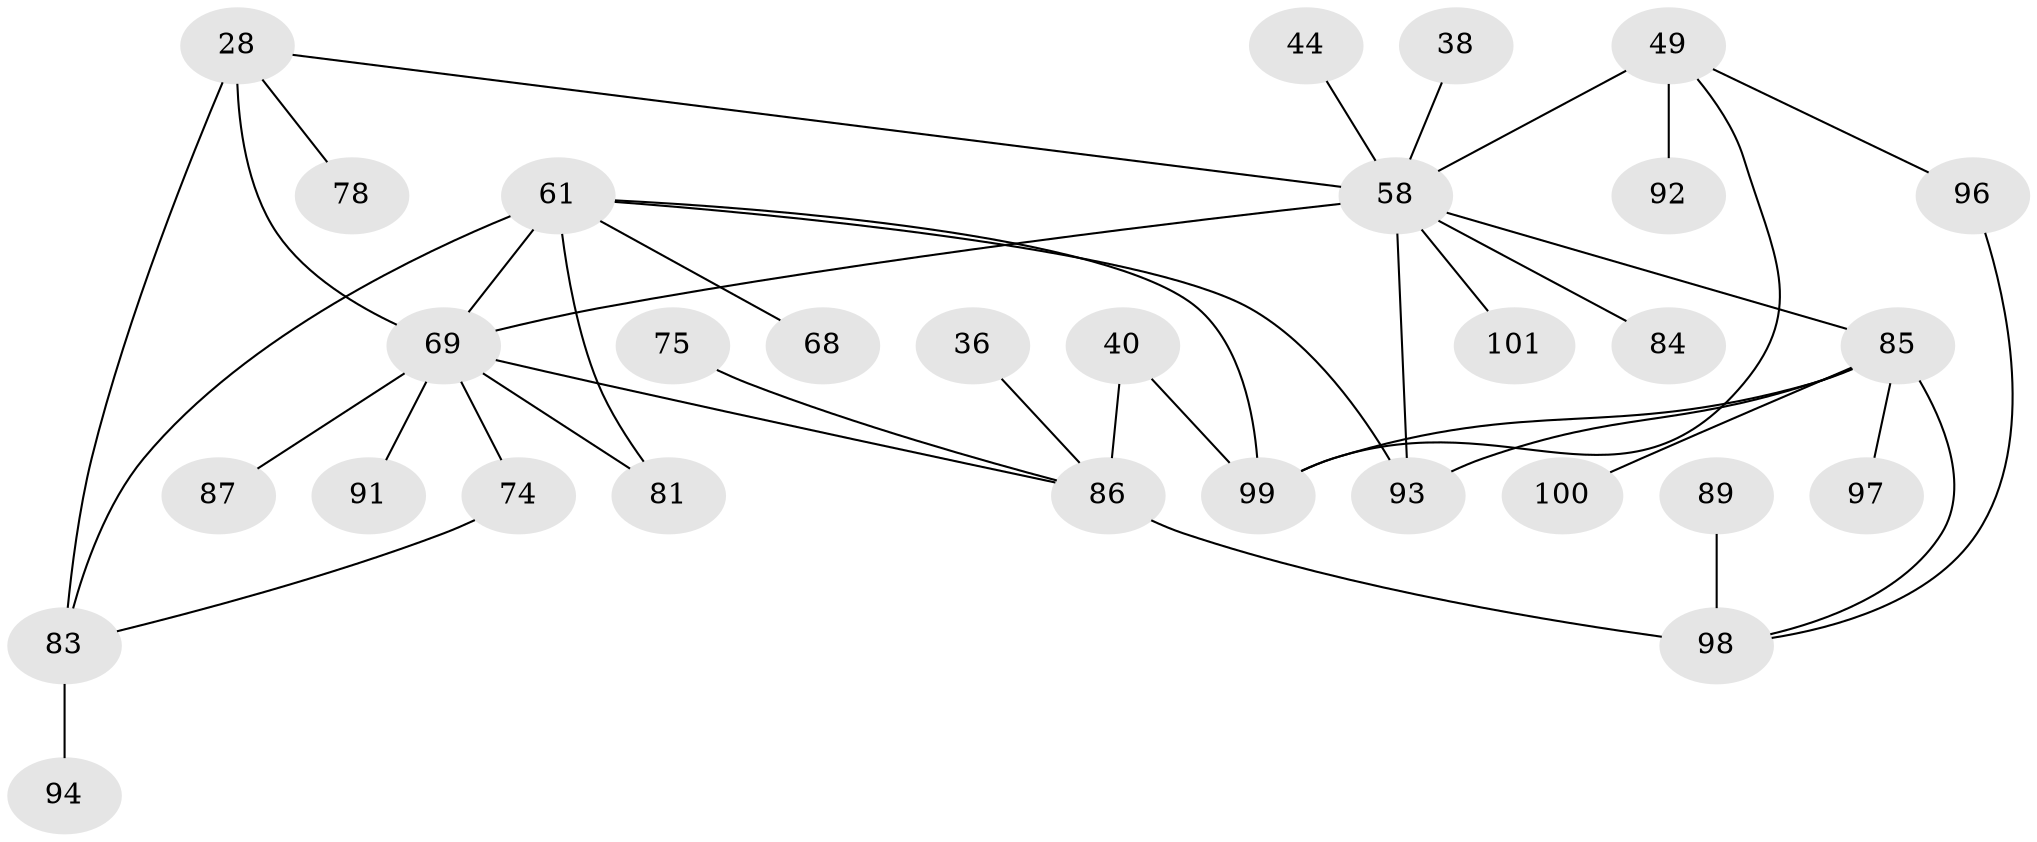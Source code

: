 // original degree distribution, {2: 0.36633663366336633, 4: 0.10891089108910891, 9: 0.009900990099009901, 7: 0.009900990099009901, 6: 0.009900990099009901, 5: 0.06930693069306931, 3: 0.1485148514851485, 1: 0.27722772277227725}
// Generated by graph-tools (version 1.1) at 2025/45/03/04/25 21:45:38]
// undirected, 30 vertices, 40 edges
graph export_dot {
graph [start="1"]
  node [color=gray90,style=filled];
  28 [super="+25"];
  36;
  38;
  40 [super="+18"];
  44;
  49 [super="+19"];
  58 [super="+27+33"];
  61 [super="+57+55+39"];
  68;
  69 [super="+4+29+37+45+48+63"];
  74;
  75;
  78 [super="+50"];
  81 [super="+24"];
  83 [super="+52"];
  84 [super="+72"];
  85 [super="+59+7"];
  86 [super="+70+12+8+11"];
  87;
  89;
  91;
  92 [super="+42"];
  93 [super="+82+64+79"];
  94;
  96 [super="+95"];
  97 [super="+73"];
  98 [super="+77+90"];
  99 [super="+53+60+62"];
  100;
  101 [super="+20"];
  28 -- 58;
  28 -- 83 [weight=2];
  28 -- 69;
  28 -- 78;
  36 -- 86;
  38 -- 58;
  40 -- 86 [weight=3];
  40 -- 99;
  44 -- 58;
  49 -- 92 [weight=2];
  49 -- 58;
  49 -- 99;
  49 -- 96;
  58 -- 93 [weight=2];
  58 -- 69 [weight=3];
  58 -- 85 [weight=2];
  58 -- 101;
  58 -- 84;
  61 -- 68;
  61 -- 81 [weight=3];
  61 -- 93;
  61 -- 99;
  61 -- 69;
  61 -- 83;
  69 -- 81;
  69 -- 91;
  69 -- 87;
  69 -- 74;
  69 -- 86;
  74 -- 83;
  75 -- 86;
  83 -- 94;
  85 -- 100;
  85 -- 93 [weight=3];
  85 -- 98;
  85 -- 99;
  85 -- 97;
  86 -- 98 [weight=2];
  89 -- 98;
  96 -- 98;
}
